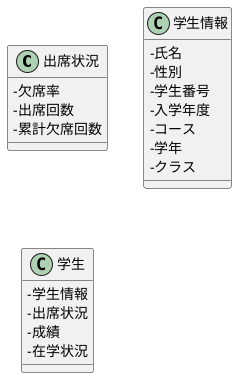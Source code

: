 @startuml クラス_欠席回数登録

skinparam classAttributeIconSize 0

' クラスの定義
class 出席状況 {
    - 欠席率
    - 出席回数
    - 累計欠席回数
}

class 学生情報 {
    - 氏名
    - 性別
    - 学生番号
    - 入学年度
    - コース
    - 学年
    - クラス
}

class 学生 {
    - 学生情報
    - 出席状況
    - 成績
    - 在学状況
}

' クラス間の関係

@enduml